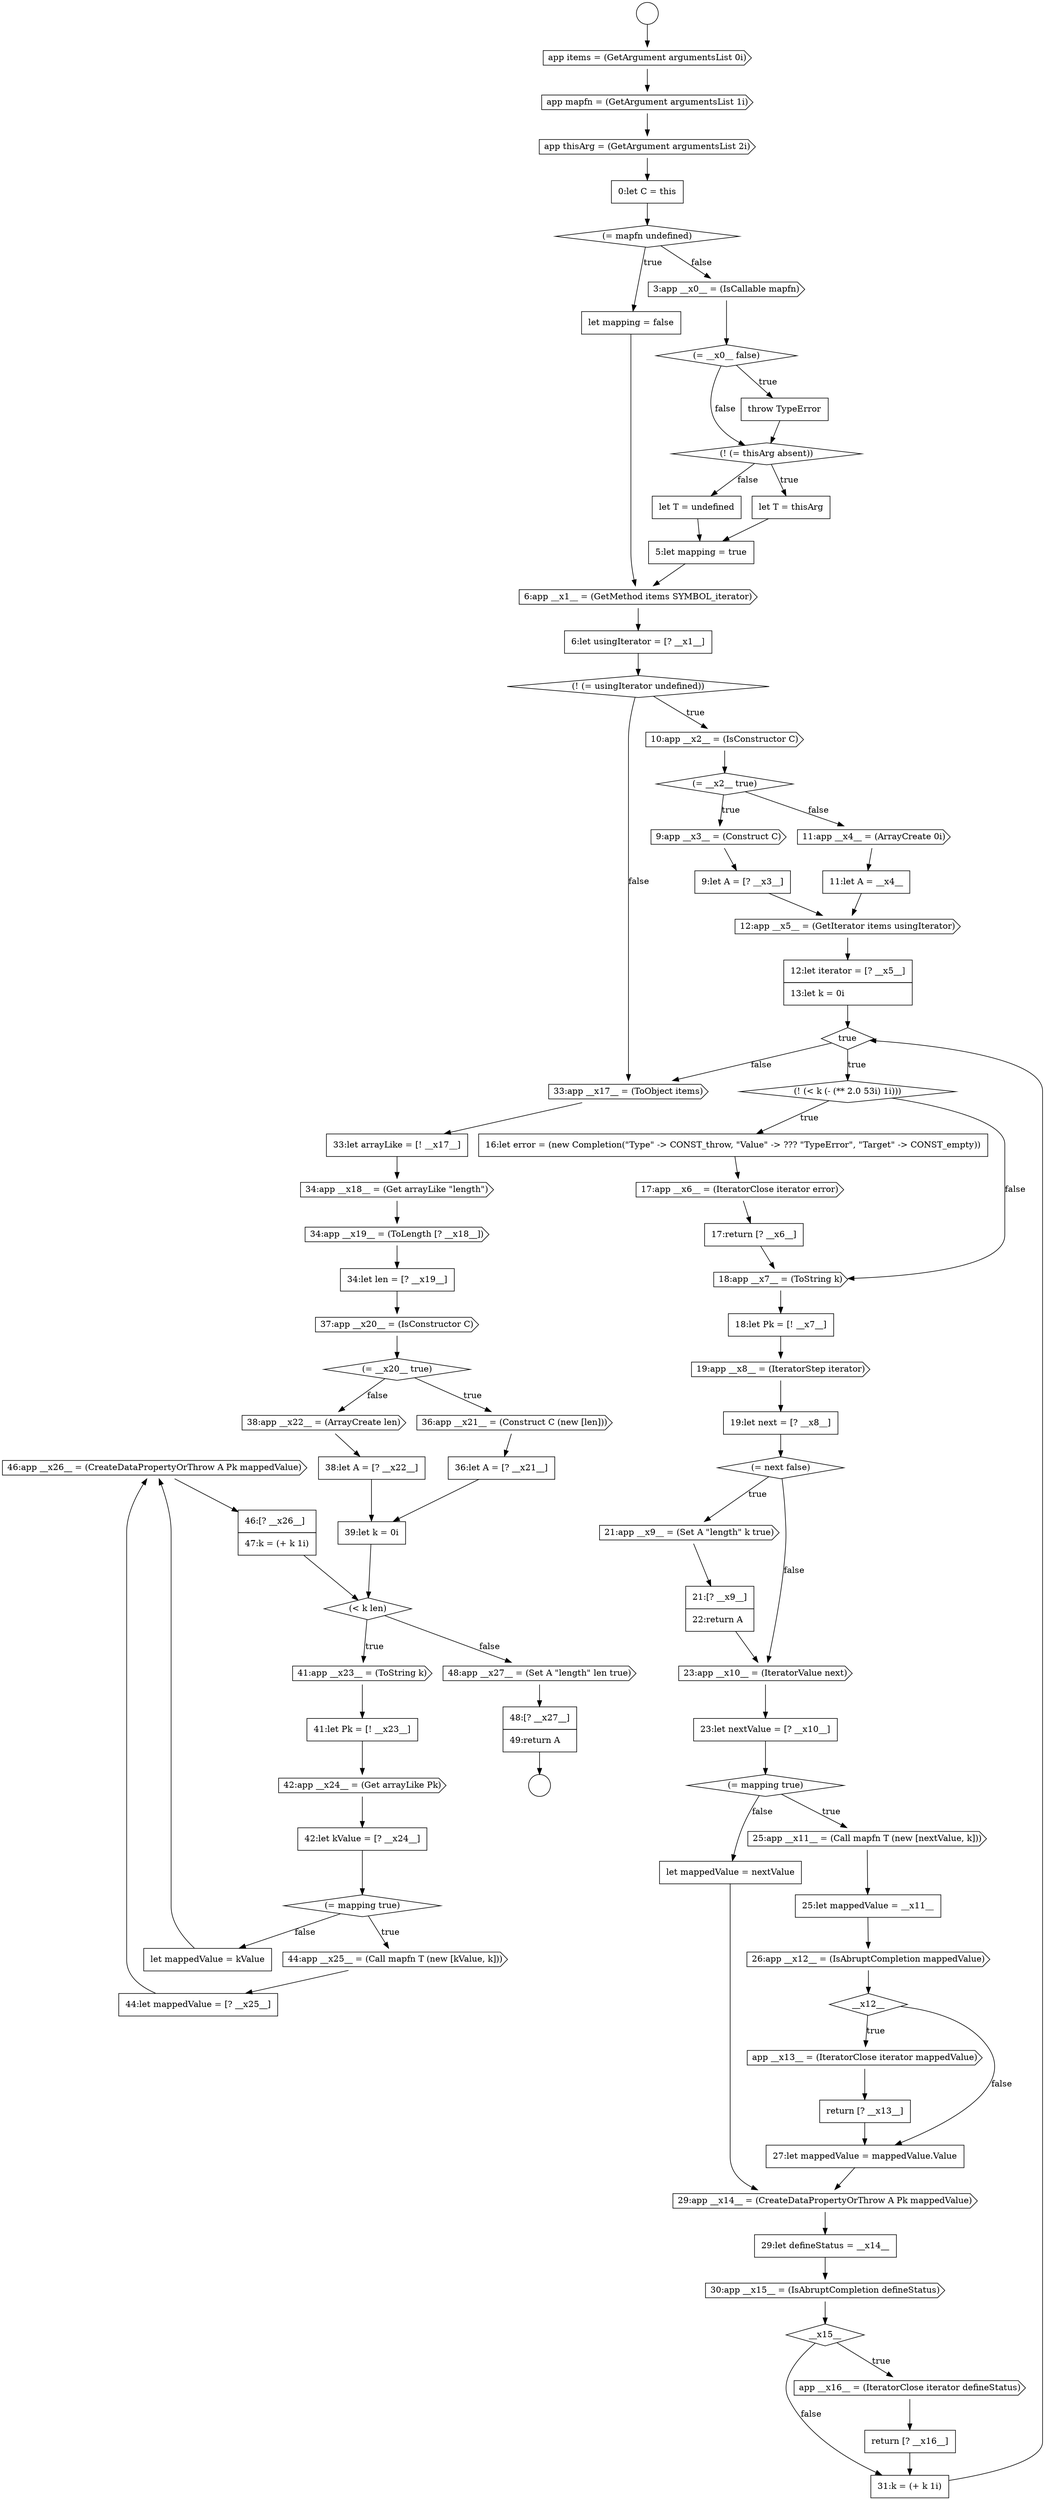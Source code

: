 digraph {
  node13515 [shape=cds, label=<<font color="black">46:app __x26__ = (CreateDataPropertyOrThrow A Pk mappedValue)</font>> color="black" fillcolor="white" style=filled]
  node13454 [shape=none, margin=0, label=<<font color="black">
    <table border="0" cellborder="1" cellspacing="0" cellpadding="10">
      <tr><td align="left">6:let usingIterator = [? __x1__]</td></tr>
    </table>
  </font>> color="black" fillcolor="white" style=filled]
  node13509 [shape=cds, label=<<font color="black">42:app __x24__ = (Get arrayLike Pk)</font>> color="black" fillcolor="white" style=filled]
  node13517 [shape=cds, label=<<font color="black">48:app __x27__ = (Set A &quot;length&quot; len true)</font>> color="black" fillcolor="white" style=filled]
  node13449 [shape=diamond, label=<<font color="black">(! (= thisArg absent))</font>> color="black" fillcolor="white" style=filled]
  node13475 [shape=none, margin=0, label=<<font color="black">
    <table border="0" cellborder="1" cellspacing="0" cellpadding="10">
      <tr><td align="left">21:[? __x9__]</td></tr>
      <tr><td align="left">22:return A</td></tr>
    </table>
  </font>> color="black" fillcolor="white" style=filled]
  node13462 [shape=cds, label=<<font color="black">12:app __x5__ = (GetIterator items usingIterator)</font>> color="black" fillcolor="white" style=filled]
  node13442 [shape=cds, label=<<font color="black">app thisArg = (GetArgument argumentsList 2i)</font>> color="black" fillcolor="white" style=filled]
  node13501 [shape=cds, label=<<font color="black">36:app __x21__ = (Construct C (new [len]))</font>> color="black" fillcolor="white" style=filled]
  node13457 [shape=diamond, label=<<font color="black">(= __x2__ true)</font>> color="black" fillcolor="white" style=filled]
  node13488 [shape=none, margin=0, label=<<font color="black">
    <table border="0" cellborder="1" cellspacing="0" cellpadding="10">
      <tr><td align="left">29:let defineStatus = __x14__</td></tr>
    </table>
  </font>> color="black" fillcolor="white" style=filled]
  node13469 [shape=cds, label=<<font color="black">18:app __x7__ = (ToString k)</font>> color="black" fillcolor="white" style=filled]
  node13452 [shape=none, margin=0, label=<<font color="black">
    <table border="0" cellborder="1" cellspacing="0" cellpadding="10">
      <tr><td align="left">5:let mapping = true</td></tr>
    </table>
  </font>> color="black" fillcolor="white" style=filled]
  node13516 [shape=none, margin=0, label=<<font color="black">
    <table border="0" cellborder="1" cellspacing="0" cellpadding="10">
      <tr><td align="left">46:[? __x26__]</td></tr>
      <tr><td align="left">47:k = (+ k 1i)</td></tr>
    </table>
  </font>> color="black" fillcolor="white" style=filled]
  node13447 [shape=diamond, label=<<font color="black">(= __x0__ false)</font>> color="black" fillcolor="white" style=filled]
  node13484 [shape=none, margin=0, label=<<font color="black">
    <table border="0" cellborder="1" cellspacing="0" cellpadding="10">
      <tr><td align="left">return [? __x13__]</td></tr>
    </table>
  </font>> color="black" fillcolor="white" style=filled]
  node13511 [shape=diamond, label=<<font color="black">(= mapping true)</font>> color="black" fillcolor="white" style=filled]
  node13456 [shape=cds, label=<<font color="black">10:app __x2__ = (IsConstructor C)</font>> color="black" fillcolor="white" style=filled]
  node13489 [shape=cds, label=<<font color="black">30:app __x15__ = (IsAbruptCompletion defineStatus)</font>> color="black" fillcolor="white" style=filled]
  node13506 [shape=diamond, label=<<font color="black">(&lt; k len)</font>> color="black" fillcolor="white" style=filled]
  node13474 [shape=cds, label=<<font color="black">21:app __x9__ = (Set A &quot;length&quot; k true)</font>> color="black" fillcolor="white" style=filled]
  node13479 [shape=cds, label=<<font color="black">25:app __x11__ = (Call mapfn T (new [nextValue, k]))</font>> color="black" fillcolor="white" style=filled]
  node13494 [shape=cds, label=<<font color="black">33:app __x17__ = (ToObject items)</font>> color="black" fillcolor="white" style=filled]
  node13440 [shape=cds, label=<<font color="black">app items = (GetArgument argumentsList 0i)</font>> color="black" fillcolor="white" style=filled]
  node13476 [shape=cds, label=<<font color="black">23:app __x10__ = (IteratorValue next)</font>> color="black" fillcolor="white" style=filled]
  node13448 [shape=none, margin=0, label=<<font color="black">
    <table border="0" cellborder="1" cellspacing="0" cellpadding="10">
      <tr><td align="left">throw TypeError</td></tr>
    </table>
  </font>> color="black" fillcolor="white" style=filled]
  node13472 [shape=none, margin=0, label=<<font color="black">
    <table border="0" cellborder="1" cellspacing="0" cellpadding="10">
      <tr><td align="left">19:let next = [? __x8__]</td></tr>
    </table>
  </font>> color="black" fillcolor="white" style=filled]
  node13443 [shape=none, margin=0, label=<<font color="black">
    <table border="0" cellborder="1" cellspacing="0" cellpadding="10">
      <tr><td align="left">0:let C = this</td></tr>
    </table>
  </font>> color="black" fillcolor="white" style=filled]
  node13498 [shape=none, margin=0, label=<<font color="black">
    <table border="0" cellborder="1" cellspacing="0" cellpadding="10">
      <tr><td align="left">34:let len = [? __x19__]</td></tr>
    </table>
  </font>> color="black" fillcolor="white" style=filled]
  node13463 [shape=none, margin=0, label=<<font color="black">
    <table border="0" cellborder="1" cellspacing="0" cellpadding="10">
      <tr><td align="left">12:let iterator = [? __x5__]</td></tr>
      <tr><td align="left">13:let k = 0i</td></tr>
    </table>
  </font>> color="black" fillcolor="white" style=filled]
  node13487 [shape=cds, label=<<font color="black">29:app __x14__ = (CreateDataPropertyOrThrow A Pk mappedValue)</font>> color="black" fillcolor="white" style=filled]
  node13504 [shape=none, margin=0, label=<<font color="black">
    <table border="0" cellborder="1" cellspacing="0" cellpadding="10">
      <tr><td align="left">38:let A = [? __x22__]</td></tr>
    </table>
  </font>> color="black" fillcolor="white" style=filled]
  node13458 [shape=cds, label=<<font color="black">9:app __x3__ = (Construct C)</font>> color="black" fillcolor="white" style=filled]
  node13468 [shape=none, margin=0, label=<<font color="black">
    <table border="0" cellborder="1" cellspacing="0" cellpadding="10">
      <tr><td align="left">17:return [? __x6__]</td></tr>
    </table>
  </font>> color="black" fillcolor="white" style=filled]
  node13495 [shape=none, margin=0, label=<<font color="black">
    <table border="0" cellborder="1" cellspacing="0" cellpadding="10">
      <tr><td align="left">33:let arrayLike = [! __x17__]</td></tr>
    </table>
  </font>> color="black" fillcolor="white" style=filled]
  node13512 [shape=cds, label=<<font color="black">44:app __x25__ = (Call mapfn T (new [kValue, k]))</font>> color="black" fillcolor="white" style=filled]
  node13483 [shape=cds, label=<<font color="black">app __x13__ = (IteratorClose iterator mappedValue)</font>> color="black" fillcolor="white" style=filled]
  node13451 [shape=none, margin=0, label=<<font color="black">
    <table border="0" cellborder="1" cellspacing="0" cellpadding="10">
      <tr><td align="left">let T = undefined</td></tr>
    </table>
  </font>> color="black" fillcolor="white" style=filled]
  node13500 [shape=diamond, label=<<font color="black">(= __x20__ true)</font>> color="black" fillcolor="white" style=filled]
  node13490 [shape=diamond, label=<<font color="black">__x15__</font>> color="black" fillcolor="white" style=filled]
  node13507 [shape=cds, label=<<font color="black">41:app __x23__ = (ToString k)</font>> color="black" fillcolor="white" style=filled]
  node13480 [shape=none, margin=0, label=<<font color="black">
    <table border="0" cellborder="1" cellspacing="0" cellpadding="10">
      <tr><td align="left">25:let mappedValue = __x11__</td></tr>
    </table>
  </font>> color="black" fillcolor="white" style=filled]
  node13444 [shape=diamond, label=<<font color="black">(= mapfn undefined)</font>> color="black" fillcolor="white" style=filled]
  node13455 [shape=diamond, label=<<font color="black">(! (= usingIterator undefined))</font>> color="black" fillcolor="white" style=filled]
  node13466 [shape=none, margin=0, label=<<font color="black">
    <table border="0" cellborder="1" cellspacing="0" cellpadding="10">
      <tr><td align="left">16:let error = (new Completion(&quot;Type&quot; -&gt; CONST_throw, &quot;Value&quot; -&gt; ??? &quot;TypeError&quot;, &quot;Target&quot; -&gt; CONST_empty))</td></tr>
    </table>
  </font>> color="black" fillcolor="white" style=filled]
  node13471 [shape=cds, label=<<font color="black">19:app __x8__ = (IteratorStep iterator)</font>> color="black" fillcolor="white" style=filled]
  node13439 [shape=circle label=" " color="black" fillcolor="white" style=filled]
  node13445 [shape=none, margin=0, label=<<font color="black">
    <table border="0" cellborder="1" cellspacing="0" cellpadding="10">
      <tr><td align="left">let mapping = false</td></tr>
    </table>
  </font>> color="black" fillcolor="white" style=filled]
  node13492 [shape=none, margin=0, label=<<font color="black">
    <table border="0" cellborder="1" cellspacing="0" cellpadding="10">
      <tr><td align="left">return [? __x16__]</td></tr>
    </table>
  </font>> color="black" fillcolor="white" style=filled]
  node13482 [shape=diamond, label=<<font color="black">__x12__</font>> color="black" fillcolor="white" style=filled]
  node13497 [shape=cds, label=<<font color="black">34:app __x19__ = (ToLength [? __x18__])</font>> color="black" fillcolor="white" style=filled]
  node13459 [shape=none, margin=0, label=<<font color="black">
    <table border="0" cellborder="1" cellspacing="0" cellpadding="10">
      <tr><td align="left">9:let A = [? __x3__]</td></tr>
    </table>
  </font>> color="black" fillcolor="white" style=filled]
  node13503 [shape=cds, label=<<font color="black">38:app __x22__ = (ArrayCreate len)</font>> color="black" fillcolor="white" style=filled]
  node13514 [shape=none, margin=0, label=<<font color="black">
    <table border="0" cellborder="1" cellspacing="0" cellpadding="10">
      <tr><td align="left">let mappedValue = kValue</td></tr>
    </table>
  </font>> color="black" fillcolor="white" style=filled]
  node13467 [shape=cds, label=<<font color="black">17:app __x6__ = (IteratorClose iterator error)</font>> color="black" fillcolor="white" style=filled]
  node13464 [shape=diamond, label=<<font color="black">true</font>> color="black" fillcolor="white" style=filled]
  node13499 [shape=cds, label=<<font color="black">37:app __x20__ = (IsConstructor C)</font>> color="black" fillcolor="white" style=filled]
  node13518 [shape=none, margin=0, label=<<font color="black">
    <table border="0" cellborder="1" cellspacing="0" cellpadding="10">
      <tr><td align="left">48:[? __x27__]</td></tr>
      <tr><td align="left">49:return A</td></tr>
    </table>
  </font>> color="black" fillcolor="white" style=filled]
  node13486 [shape=none, margin=0, label=<<font color="black">
    <table border="0" cellborder="1" cellspacing="0" cellpadding="10">
      <tr><td align="left">let mappedValue = nextValue</td></tr>
    </table>
  </font>> color="black" fillcolor="white" style=filled]
  node13465 [shape=diamond, label=<<font color="black">(! (&lt; k (- (** 2.0 53i) 1i)))</font>> color="black" fillcolor="white" style=filled]
  node13450 [shape=none, margin=0, label=<<font color="black">
    <table border="0" cellborder="1" cellspacing="0" cellpadding="10">
      <tr><td align="left">let T = thisArg</td></tr>
    </table>
  </font>> color="black" fillcolor="white" style=filled]
  node13508 [shape=none, margin=0, label=<<font color="black">
    <table border="0" cellborder="1" cellspacing="0" cellpadding="10">
      <tr><td align="left">41:let Pk = [! __x23__]</td></tr>
    </table>
  </font>> color="black" fillcolor="white" style=filled]
  node13496 [shape=cds, label=<<font color="black">34:app __x18__ = (Get arrayLike &quot;length&quot;)</font>> color="black" fillcolor="white" style=filled]
  node13491 [shape=cds, label=<<font color="black">app __x16__ = (IteratorClose iterator defineStatus)</font>> color="black" fillcolor="white" style=filled]
  node13477 [shape=none, margin=0, label=<<font color="black">
    <table border="0" cellborder="1" cellspacing="0" cellpadding="10">
      <tr><td align="left">23:let nextValue = [? __x10__]</td></tr>
    </table>
  </font>> color="black" fillcolor="white" style=filled]
  node13461 [shape=none, margin=0, label=<<font color="black">
    <table border="0" cellborder="1" cellspacing="0" cellpadding="10">
      <tr><td align="left">11:let A = __x4__</td></tr>
    </table>
  </font>> color="black" fillcolor="white" style=filled]
  node13446 [shape=cds, label=<<font color="black">3:app __x0__ = (IsCallable mapfn)</font>> color="black" fillcolor="white" style=filled]
  node13481 [shape=cds, label=<<font color="black">26:app __x12__ = (IsAbruptCompletion mappedValue)</font>> color="black" fillcolor="white" style=filled]
  node13460 [shape=cds, label=<<font color="black">11:app __x4__ = (ArrayCreate 0i)</font>> color="black" fillcolor="white" style=filled]
  node13485 [shape=none, margin=0, label=<<font color="black">
    <table border="0" cellborder="1" cellspacing="0" cellpadding="10">
      <tr><td align="left">27:let mappedValue = mappedValue.Value</td></tr>
    </table>
  </font>> color="black" fillcolor="white" style=filled]
  node13470 [shape=none, margin=0, label=<<font color="black">
    <table border="0" cellborder="1" cellspacing="0" cellpadding="10">
      <tr><td align="left">18:let Pk = [! __x7__]</td></tr>
    </table>
  </font>> color="black" fillcolor="white" style=filled]
  node13441 [shape=cds, label=<<font color="black">app mapfn = (GetArgument argumentsList 1i)</font>> color="black" fillcolor="white" style=filled]
  node13502 [shape=none, margin=0, label=<<font color="black">
    <table border="0" cellborder="1" cellspacing="0" cellpadding="10">
      <tr><td align="left">36:let A = [? __x21__]</td></tr>
    </table>
  </font>> color="black" fillcolor="white" style=filled]
  node13438 [shape=circle label=" " color="black" fillcolor="white" style=filled]
  node13513 [shape=none, margin=0, label=<<font color="black">
    <table border="0" cellborder="1" cellspacing="0" cellpadding="10">
      <tr><td align="left">44:let mappedValue = [? __x25__]</td></tr>
    </table>
  </font>> color="black" fillcolor="white" style=filled]
  node13453 [shape=cds, label=<<font color="black">6:app __x1__ = (GetMethod items SYMBOL_iterator)</font>> color="black" fillcolor="white" style=filled]
  node13473 [shape=diamond, label=<<font color="black">(= next false)</font>> color="black" fillcolor="white" style=filled]
  node13505 [shape=none, margin=0, label=<<font color="black">
    <table border="0" cellborder="1" cellspacing="0" cellpadding="10">
      <tr><td align="left">39:let k = 0i</td></tr>
    </table>
  </font>> color="black" fillcolor="white" style=filled]
  node13493 [shape=none, margin=0, label=<<font color="black">
    <table border="0" cellborder="1" cellspacing="0" cellpadding="10">
      <tr><td align="left">31:k = (+ k 1i)</td></tr>
    </table>
  </font>> color="black" fillcolor="white" style=filled]
  node13510 [shape=none, margin=0, label=<<font color="black">
    <table border="0" cellborder="1" cellspacing="0" cellpadding="10">
      <tr><td align="left">42:let kValue = [? __x24__]</td></tr>
    </table>
  </font>> color="black" fillcolor="white" style=filled]
  node13478 [shape=diamond, label=<<font color="black">(= mapping true)</font>> color="black" fillcolor="white" style=filled]
  node13517 -> node13518 [ color="black"]
  node13506 -> node13507 [label=<<font color="black">true</font>> color="black"]
  node13506 -> node13517 [label=<<font color="black">false</font>> color="black"]
  node13440 -> node13441 [ color="black"]
  node13480 -> node13481 [ color="black"]
  node13492 -> node13493 [ color="black"]
  node13510 -> node13511 [ color="black"]
  node13482 -> node13483 [label=<<font color="black">true</font>> color="black"]
  node13482 -> node13485 [label=<<font color="black">false</font>> color="black"]
  node13493 -> node13464 [ color="black"]
  node13453 -> node13454 [ color="black"]
  node13478 -> node13479 [label=<<font color="black">true</font>> color="black"]
  node13478 -> node13486 [label=<<font color="black">false</font>> color="black"]
  node13489 -> node13490 [ color="black"]
  node13472 -> node13473 [ color="black"]
  node13468 -> node13469 [ color="black"]
  node13442 -> node13443 [ color="black"]
  node13487 -> node13488 [ color="black"]
  node13483 -> node13484 [ color="black"]
  node13514 -> node13515 [ color="black"]
  node13496 -> node13497 [ color="black"]
  node13456 -> node13457 [ color="black"]
  node13463 -> node13464 [ color="black"]
  node13474 -> node13475 [ color="black"]
  node13466 -> node13467 [ color="black"]
  node13513 -> node13515 [ color="black"]
  node13471 -> node13472 [ color="black"]
  node13438 -> node13440 [ color="black"]
  node13443 -> node13444 [ color="black"]
  node13476 -> node13477 [ color="black"]
  node13449 -> node13450 [label=<<font color="black">true</font>> color="black"]
  node13449 -> node13451 [label=<<font color="black">false</font>> color="black"]
  node13516 -> node13506 [ color="black"]
  node13494 -> node13495 [ color="black"]
  node13509 -> node13510 [ color="black"]
  node13455 -> node13456 [label=<<font color="black">true</font>> color="black"]
  node13455 -> node13494 [label=<<font color="black">false</font>> color="black"]
  node13459 -> node13462 [ color="black"]
  node13486 -> node13487 [ color="black"]
  node13500 -> node13501 [label=<<font color="black">true</font>> color="black"]
  node13500 -> node13503 [label=<<font color="black">false</font>> color="black"]
  node13511 -> node13512 [label=<<font color="black">true</font>> color="black"]
  node13511 -> node13514 [label=<<font color="black">false</font>> color="black"]
  node13498 -> node13499 [ color="black"]
  node13460 -> node13461 [ color="black"]
  node13465 -> node13466 [label=<<font color="black">true</font>> color="black"]
  node13465 -> node13469 [label=<<font color="black">false</font>> color="black"]
  node13518 -> node13439 [ color="black"]
  node13454 -> node13455 [ color="black"]
  node13490 -> node13491 [label=<<font color="black">true</font>> color="black"]
  node13490 -> node13493 [label=<<font color="black">false</font>> color="black"]
  node13507 -> node13508 [ color="black"]
  node13515 -> node13516 [ color="black"]
  node13477 -> node13478 [ color="black"]
  node13446 -> node13447 [ color="black"]
  node13462 -> node13463 [ color="black"]
  node13495 -> node13496 [ color="black"]
  node13481 -> node13482 [ color="black"]
  node13457 -> node13458 [label=<<font color="black">true</font>> color="black"]
  node13457 -> node13460 [label=<<font color="black">false</font>> color="black"]
  node13479 -> node13480 [ color="black"]
  node13504 -> node13505 [ color="black"]
  node13475 -> node13476 [ color="black"]
  node13470 -> node13471 [ color="black"]
  node13491 -> node13492 [ color="black"]
  node13458 -> node13459 [ color="black"]
  node13484 -> node13485 [ color="black"]
  node13467 -> node13468 [ color="black"]
  node13447 -> node13448 [label=<<font color="black">true</font>> color="black"]
  node13447 -> node13449 [label=<<font color="black">false</font>> color="black"]
  node13512 -> node13513 [ color="black"]
  node13451 -> node13452 [ color="black"]
  node13441 -> node13442 [ color="black"]
  node13499 -> node13500 [ color="black"]
  node13469 -> node13470 [ color="black"]
  node13497 -> node13498 [ color="black"]
  node13508 -> node13509 [ color="black"]
  node13505 -> node13506 [ color="black"]
  node13502 -> node13505 [ color="black"]
  node13485 -> node13487 [ color="black"]
  node13503 -> node13504 [ color="black"]
  node13501 -> node13502 [ color="black"]
  node13473 -> node13474 [label=<<font color="black">true</font>> color="black"]
  node13473 -> node13476 [label=<<font color="black">false</font>> color="black"]
  node13488 -> node13489 [ color="black"]
  node13448 -> node13449 [ color="black"]
  node13444 -> node13445 [label=<<font color="black">true</font>> color="black"]
  node13444 -> node13446 [label=<<font color="black">false</font>> color="black"]
  node13445 -> node13453 [ color="black"]
  node13452 -> node13453 [ color="black"]
  node13461 -> node13462 [ color="black"]
  node13464 -> node13465 [label=<<font color="black">true</font>> color="black"]
  node13464 -> node13494 [label=<<font color="black">false</font>> color="black"]
  node13450 -> node13452 [ color="black"]
}
